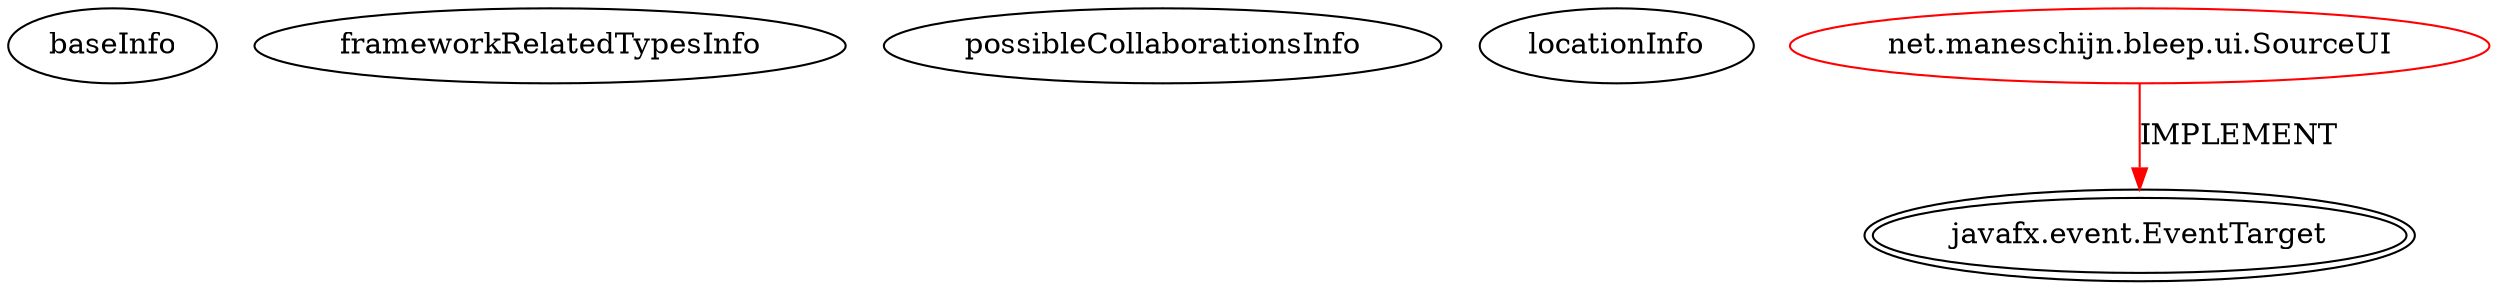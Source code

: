 digraph {
baseInfo[graphId=3771,category="extension_graph",isAnonymous=false,possibleRelation=false]
frameworkRelatedTypesInfo[0="javafx.event.EventTarget"]
possibleCollaborationsInfo[]
locationInfo[projectName="nielsmaneschijn-8bit",filePath="/nielsmaneschijn-8bit/8bit-master/src/net/maneschijn/bleep/ui/SourceUI.java",contextSignature="SourceUI",graphId="3771"]
0[label="net.maneschijn.bleep.ui.SourceUI",vertexType="ROOT_CLIENT_CLASS_DECLARATION",isFrameworkType=false,color=red]
1[label="javafx.event.EventTarget",vertexType="FRAMEWORK_INTERFACE_TYPE",isFrameworkType=true,peripheries=2]
0->1[label="IMPLEMENT",color=red]
}

